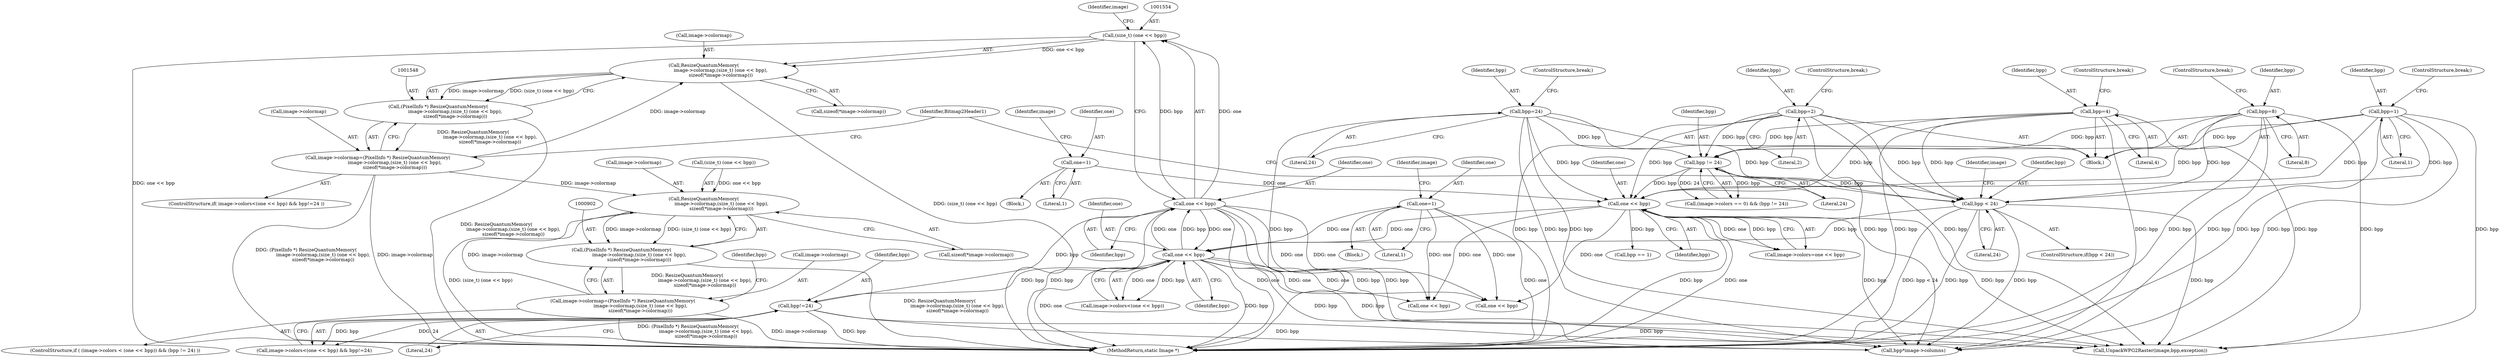 digraph "0_ImageMagick_bef1e4f637d8f665bc133a9c6d30df08d983bc3a@pointer" {
"1001549" [label="(Call,ResizeQuantumMemory(\n                       image->colormap,(size_t) (one << bpp),\n                       sizeof(*image->colormap)))"];
"1001543" [label="(Call,image->colormap=(PixelInfo *) ResizeQuantumMemory(\n                       image->colormap,(size_t) (one << bpp),\n                       sizeof(*image->colormap)))"];
"1001547" [label="(Call,(PixelInfo *) ResizeQuantumMemory(\n                       image->colormap,(size_t) (one << bpp),\n                       sizeof(*image->colormap)))"];
"1001549" [label="(Call,ResizeQuantumMemory(\n                       image->colormap,(size_t) (one << bpp),\n                       sizeof(*image->colormap)))"];
"1001553" [label="(Call,(size_t) (one << bpp))"];
"1001555" [label="(Call,one << bpp)"];
"1001537" [label="(Call,one << bpp)"];
"1001513" [label="(Call,one << bpp)"];
"1001506" [label="(Call,one=1)"];
"1001474" [label="(Call,bpp=24)"];
"1001459" [label="(Call,bpp=2)"];
"1001501" [label="(Call,bpp != 24)"];
"1001454" [label="(Call,bpp=1)"];
"1001464" [label="(Call,bpp=4)"];
"1001469" [label="(Call,bpp=8)"];
"1000191" [label="(Call,one=1)"];
"1001528" [label="(Call,bpp < 24)"];
"1001540" [label="(Call,bpp!=24)"];
"1000903" [label="(Call,ResizeQuantumMemory(\n                        image->colormap,(size_t) (one << bpp),\n                        sizeof(*image->colormap)))"];
"1000901" [label="(Call,(PixelInfo *) ResizeQuantumMemory(\n                        image->colormap,(size_t) (one << bpp),\n                        sizeof(*image->colormap)))"];
"1000897" [label="(Call,image->colormap=(PixelInfo *) ResizeQuantumMemory(\n                        image->colormap,(size_t) (one << bpp),\n                        sizeof(*image->colormap)))"];
"1001504" [label="(Block,)"];
"1001475" [label="(Identifier,bpp)"];
"1001471" [label="(Literal,8)"];
"1001513" [label="(Call,one << bpp)"];
"1001465" [label="(Identifier,bpp)"];
"1001928" [label="(MethodReturn,static Image *)"];
"1001528" [label="(Call,bpp < 24)"];
"1001539" [label="(Identifier,bpp)"];
"1001466" [label="(Literal,4)"];
"1001565" [label="(Identifier,Bitmap2Header1)"];
"1001464" [label="(Call,bpp=4)"];
"1001455" [label="(Identifier,bpp)"];
"1001540" [label="(Call,bpp!=24)"];
"1001457" [label="(ControlStructure,break;)"];
"1000918" [label="(Call,bpp == 1)"];
"1001527" [label="(ControlStructure,if(bpp < 24))"];
"1001549" [label="(Call,ResizeQuantumMemory(\n                       image->colormap,(size_t) (one << bpp),\n                       sizeof(*image->colormap)))"];
"1001503" [label="(Literal,24)"];
"1001533" [label="(Call,image->colors<(one << bpp))"];
"1001514" [label="(Identifier,one)"];
"1001477" [label="(ControlStructure,break;)"];
"1001535" [label="(Identifier,image)"];
"1001515" [label="(Identifier,bpp)"];
"1001541" [label="(Identifier,bpp)"];
"1001476" [label="(Literal,24)"];
"1001558" [label="(Call,sizeof(*image->colormap))"];
"1001543" [label="(Call,image->colormap=(PixelInfo *) ResizeQuantumMemory(\n                       image->colormap,(size_t) (one << bpp),\n                       sizeof(*image->colormap)))"];
"1001454" [label="(Call,bpp=1)"];
"1001544" [label="(Call,image->colormap)"];
"1001642" [label="(Call,UnpackWPG2Raster(image,bpp,exception))"];
"1000898" [label="(Call,image->colormap)"];
"1001495" [label="(Call,(image->colors == 0) && (bpp != 24))"];
"1001460" [label="(Identifier,bpp)"];
"1001467" [label="(ControlStructure,break;)"];
"1000141" [label="(Block,)"];
"1001509" [label="(Call,image->colors=one << bpp)"];
"1000193" [label="(Literal,1)"];
"1001576" [label="(Call,bpp*image->columns)"];
"1001461" [label="(Literal,2)"];
"1001550" [label="(Call,image->colormap)"];
"1000191" [label="(Call,one=1)"];
"1001472" [label="(ControlStructure,break;)"];
"1000803" [label="(Call,one << bpp)"];
"1001556" [label="(Identifier,one)"];
"1001462" [label="(ControlStructure,break;)"];
"1001553" [label="(Call,(size_t) (one << bpp))"];
"1001538" [label="(Identifier,one)"];
"1000903" [label="(Call,ResizeQuantumMemory(\n                        image->colormap,(size_t) (one << bpp),\n                        sizeof(*image->colormap)))"];
"1000891" [label="(Call,one << bpp)"];
"1001531" [label="(ControlStructure,if( image->colors<(one << bpp) && bpp!=24 ))"];
"1001532" [label="(Call,image->colors<(one << bpp) && bpp!=24)"];
"1001501" [label="(Call,bpp != 24)"];
"1001470" [label="(Identifier,bpp)"];
"1001459" [label="(Call,bpp=2)"];
"1001507" [label="(Identifier,one)"];
"1001537" [label="(Call,one << bpp)"];
"1001542" [label="(Literal,24)"];
"1000904" [label="(Call,image->colormap)"];
"1000919" [label="(Identifier,bpp)"];
"1000192" [label="(Identifier,one)"];
"1000195" [label="(Identifier,image)"];
"1001557" [label="(Identifier,bpp)"];
"1000912" [label="(Call,sizeof(*image->colormap))"];
"1001530" [label="(Literal,24)"];
"1000897" [label="(Call,image->colormap=(PixelInfo *) ResizeQuantumMemory(\n                        image->colormap,(size_t) (one << bpp),\n                        sizeof(*image->colormap)))"];
"1001506" [label="(Call,one=1)"];
"1001469" [label="(Call,bpp=8)"];
"1001511" [label="(Identifier,image)"];
"1001561" [label="(Identifier,image)"];
"1000907" [label="(Call,(size_t) (one << bpp))"];
"1001529" [label="(Identifier,bpp)"];
"1001474" [label="(Call,bpp=24)"];
"1000885" [label="(ControlStructure,if ( (image->colors < (one << bpp)) && (bpp != 24) ))"];
"1001547" [label="(Call,(PixelInfo *) ResizeQuantumMemory(\n                       image->colormap,(size_t) (one << bpp),\n                       sizeof(*image->colormap)))"];
"1001456" [label="(Literal,1)"];
"1001508" [label="(Literal,1)"];
"1001452" [label="(Block,)"];
"1000901" [label="(Call,(PixelInfo *) ResizeQuantumMemory(\n                        image->colormap,(size_t) (one << bpp),\n                        sizeof(*image->colormap)))"];
"1001555" [label="(Call,one << bpp)"];
"1001502" [label="(Identifier,bpp)"];
"1001549" -> "1001547"  [label="AST: "];
"1001549" -> "1001558"  [label="CFG: "];
"1001550" -> "1001549"  [label="AST: "];
"1001553" -> "1001549"  [label="AST: "];
"1001558" -> "1001549"  [label="AST: "];
"1001547" -> "1001549"  [label="CFG: "];
"1001549" -> "1001928"  [label="DDG: (size_t) (one << bpp)"];
"1001549" -> "1001547"  [label="DDG: image->colormap"];
"1001549" -> "1001547"  [label="DDG: (size_t) (one << bpp)"];
"1001543" -> "1001549"  [label="DDG: image->colormap"];
"1001553" -> "1001549"  [label="DDG: one << bpp"];
"1001543" -> "1001531"  [label="AST: "];
"1001543" -> "1001547"  [label="CFG: "];
"1001544" -> "1001543"  [label="AST: "];
"1001547" -> "1001543"  [label="AST: "];
"1001565" -> "1001543"  [label="CFG: "];
"1001543" -> "1001928"  [label="DDG: image->colormap"];
"1001543" -> "1001928"  [label="DDG: (PixelInfo *) ResizeQuantumMemory(\n                       image->colormap,(size_t) (one << bpp),\n                       sizeof(*image->colormap))"];
"1001543" -> "1000903"  [label="DDG: image->colormap"];
"1001547" -> "1001543"  [label="DDG: ResizeQuantumMemory(\n                       image->colormap,(size_t) (one << bpp),\n                       sizeof(*image->colormap))"];
"1001548" -> "1001547"  [label="AST: "];
"1001547" -> "1001928"  [label="DDG: ResizeQuantumMemory(\n                       image->colormap,(size_t) (one << bpp),\n                       sizeof(*image->colormap))"];
"1001553" -> "1001555"  [label="CFG: "];
"1001554" -> "1001553"  [label="AST: "];
"1001555" -> "1001553"  [label="AST: "];
"1001561" -> "1001553"  [label="CFG: "];
"1001553" -> "1001928"  [label="DDG: one << bpp"];
"1001555" -> "1001553"  [label="DDG: one"];
"1001555" -> "1001553"  [label="DDG: bpp"];
"1001555" -> "1001557"  [label="CFG: "];
"1001556" -> "1001555"  [label="AST: "];
"1001557" -> "1001555"  [label="AST: "];
"1001555" -> "1001928"  [label="DDG: bpp"];
"1001555" -> "1001928"  [label="DDG: one"];
"1001555" -> "1000803"  [label="DDG: one"];
"1001555" -> "1000891"  [label="DDG: one"];
"1001555" -> "1001537"  [label="DDG: one"];
"1001537" -> "1001555"  [label="DDG: one"];
"1001537" -> "1001555"  [label="DDG: bpp"];
"1001540" -> "1001555"  [label="DDG: bpp"];
"1001555" -> "1001576"  [label="DDG: bpp"];
"1001555" -> "1001642"  [label="DDG: bpp"];
"1001537" -> "1001533"  [label="AST: "];
"1001537" -> "1001539"  [label="CFG: "];
"1001538" -> "1001537"  [label="AST: "];
"1001539" -> "1001537"  [label="AST: "];
"1001533" -> "1001537"  [label="CFG: "];
"1001537" -> "1001928"  [label="DDG: bpp"];
"1001537" -> "1001928"  [label="DDG: one"];
"1001537" -> "1000803"  [label="DDG: one"];
"1001537" -> "1000891"  [label="DDG: one"];
"1001537" -> "1001533"  [label="DDG: one"];
"1001537" -> "1001533"  [label="DDG: bpp"];
"1001513" -> "1001537"  [label="DDG: one"];
"1000191" -> "1001537"  [label="DDG: one"];
"1001528" -> "1001537"  [label="DDG: bpp"];
"1001537" -> "1001540"  [label="DDG: bpp"];
"1001537" -> "1001576"  [label="DDG: bpp"];
"1001537" -> "1001642"  [label="DDG: bpp"];
"1001513" -> "1001509"  [label="AST: "];
"1001513" -> "1001515"  [label="CFG: "];
"1001514" -> "1001513"  [label="AST: "];
"1001515" -> "1001513"  [label="AST: "];
"1001509" -> "1001513"  [label="CFG: "];
"1001513" -> "1001928"  [label="DDG: bpp"];
"1001513" -> "1001928"  [label="DDG: one"];
"1001513" -> "1000803"  [label="DDG: one"];
"1001513" -> "1000891"  [label="DDG: one"];
"1001513" -> "1000918"  [label="DDG: bpp"];
"1001513" -> "1001509"  [label="DDG: one"];
"1001513" -> "1001509"  [label="DDG: bpp"];
"1001506" -> "1001513"  [label="DDG: one"];
"1001474" -> "1001513"  [label="DDG: bpp"];
"1001459" -> "1001513"  [label="DDG: bpp"];
"1001501" -> "1001513"  [label="DDG: bpp"];
"1001454" -> "1001513"  [label="DDG: bpp"];
"1001464" -> "1001513"  [label="DDG: bpp"];
"1001469" -> "1001513"  [label="DDG: bpp"];
"1001513" -> "1001576"  [label="DDG: bpp"];
"1001513" -> "1001642"  [label="DDG: bpp"];
"1001506" -> "1001504"  [label="AST: "];
"1001506" -> "1001508"  [label="CFG: "];
"1001507" -> "1001506"  [label="AST: "];
"1001508" -> "1001506"  [label="AST: "];
"1001511" -> "1001506"  [label="CFG: "];
"1001474" -> "1001452"  [label="AST: "];
"1001474" -> "1001476"  [label="CFG: "];
"1001475" -> "1001474"  [label="AST: "];
"1001476" -> "1001474"  [label="AST: "];
"1001477" -> "1001474"  [label="CFG: "];
"1001474" -> "1001928"  [label="DDG: bpp"];
"1001474" -> "1001501"  [label="DDG: bpp"];
"1001474" -> "1001528"  [label="DDG: bpp"];
"1001474" -> "1001576"  [label="DDG: bpp"];
"1001474" -> "1001642"  [label="DDG: bpp"];
"1001459" -> "1001452"  [label="AST: "];
"1001459" -> "1001461"  [label="CFG: "];
"1001460" -> "1001459"  [label="AST: "];
"1001461" -> "1001459"  [label="AST: "];
"1001462" -> "1001459"  [label="CFG: "];
"1001459" -> "1001928"  [label="DDG: bpp"];
"1001459" -> "1001501"  [label="DDG: bpp"];
"1001459" -> "1001528"  [label="DDG: bpp"];
"1001459" -> "1001576"  [label="DDG: bpp"];
"1001459" -> "1001642"  [label="DDG: bpp"];
"1001501" -> "1001495"  [label="AST: "];
"1001501" -> "1001503"  [label="CFG: "];
"1001502" -> "1001501"  [label="AST: "];
"1001503" -> "1001501"  [label="AST: "];
"1001495" -> "1001501"  [label="CFG: "];
"1001501" -> "1001495"  [label="DDG: bpp"];
"1001501" -> "1001495"  [label="DDG: 24"];
"1001454" -> "1001501"  [label="DDG: bpp"];
"1001464" -> "1001501"  [label="DDG: bpp"];
"1001469" -> "1001501"  [label="DDG: bpp"];
"1001501" -> "1001528"  [label="DDG: bpp"];
"1001454" -> "1001452"  [label="AST: "];
"1001454" -> "1001456"  [label="CFG: "];
"1001455" -> "1001454"  [label="AST: "];
"1001456" -> "1001454"  [label="AST: "];
"1001457" -> "1001454"  [label="CFG: "];
"1001454" -> "1001928"  [label="DDG: bpp"];
"1001454" -> "1001528"  [label="DDG: bpp"];
"1001454" -> "1001576"  [label="DDG: bpp"];
"1001454" -> "1001642"  [label="DDG: bpp"];
"1001464" -> "1001452"  [label="AST: "];
"1001464" -> "1001466"  [label="CFG: "];
"1001465" -> "1001464"  [label="AST: "];
"1001466" -> "1001464"  [label="AST: "];
"1001467" -> "1001464"  [label="CFG: "];
"1001464" -> "1001928"  [label="DDG: bpp"];
"1001464" -> "1001528"  [label="DDG: bpp"];
"1001464" -> "1001576"  [label="DDG: bpp"];
"1001464" -> "1001642"  [label="DDG: bpp"];
"1001469" -> "1001452"  [label="AST: "];
"1001469" -> "1001471"  [label="CFG: "];
"1001470" -> "1001469"  [label="AST: "];
"1001471" -> "1001469"  [label="AST: "];
"1001472" -> "1001469"  [label="CFG: "];
"1001469" -> "1001928"  [label="DDG: bpp"];
"1001469" -> "1001528"  [label="DDG: bpp"];
"1001469" -> "1001576"  [label="DDG: bpp"];
"1001469" -> "1001642"  [label="DDG: bpp"];
"1000191" -> "1000141"  [label="AST: "];
"1000191" -> "1000193"  [label="CFG: "];
"1000192" -> "1000191"  [label="AST: "];
"1000193" -> "1000191"  [label="AST: "];
"1000195" -> "1000191"  [label="CFG: "];
"1000191" -> "1001928"  [label="DDG: one"];
"1000191" -> "1000803"  [label="DDG: one"];
"1000191" -> "1000891"  [label="DDG: one"];
"1001528" -> "1001527"  [label="AST: "];
"1001528" -> "1001530"  [label="CFG: "];
"1001529" -> "1001528"  [label="AST: "];
"1001530" -> "1001528"  [label="AST: "];
"1001535" -> "1001528"  [label="CFG: "];
"1001565" -> "1001528"  [label="CFG: "];
"1001528" -> "1001928"  [label="DDG: bpp < 24"];
"1001528" -> "1001928"  [label="DDG: bpp"];
"1001528" -> "1001576"  [label="DDG: bpp"];
"1001528" -> "1001642"  [label="DDG: bpp"];
"1001540" -> "1001532"  [label="AST: "];
"1001540" -> "1001542"  [label="CFG: "];
"1001541" -> "1001540"  [label="AST: "];
"1001542" -> "1001540"  [label="AST: "];
"1001532" -> "1001540"  [label="CFG: "];
"1001540" -> "1001928"  [label="DDG: bpp"];
"1001540" -> "1001532"  [label="DDG: bpp"];
"1001540" -> "1001532"  [label="DDG: 24"];
"1001540" -> "1001576"  [label="DDG: bpp"];
"1001540" -> "1001642"  [label="DDG: bpp"];
"1000903" -> "1000901"  [label="AST: "];
"1000903" -> "1000912"  [label="CFG: "];
"1000904" -> "1000903"  [label="AST: "];
"1000907" -> "1000903"  [label="AST: "];
"1000912" -> "1000903"  [label="AST: "];
"1000901" -> "1000903"  [label="CFG: "];
"1000903" -> "1001928"  [label="DDG: (size_t) (one << bpp)"];
"1000903" -> "1000901"  [label="DDG: image->colormap"];
"1000903" -> "1000901"  [label="DDG: (size_t) (one << bpp)"];
"1000897" -> "1000903"  [label="DDG: image->colormap"];
"1000907" -> "1000903"  [label="DDG: one << bpp"];
"1000901" -> "1000897"  [label="AST: "];
"1000902" -> "1000901"  [label="AST: "];
"1000897" -> "1000901"  [label="CFG: "];
"1000901" -> "1001928"  [label="DDG: ResizeQuantumMemory(\n                        image->colormap,(size_t) (one << bpp),\n                        sizeof(*image->colormap))"];
"1000901" -> "1000897"  [label="DDG: ResizeQuantumMemory(\n                        image->colormap,(size_t) (one << bpp),\n                        sizeof(*image->colormap))"];
"1000897" -> "1000885"  [label="AST: "];
"1000898" -> "1000897"  [label="AST: "];
"1000919" -> "1000897"  [label="CFG: "];
"1000897" -> "1001928"  [label="DDG: image->colormap"];
"1000897" -> "1001928"  [label="DDG: (PixelInfo *) ResizeQuantumMemory(\n                        image->colormap,(size_t) (one << bpp),\n                        sizeof(*image->colormap))"];
}
